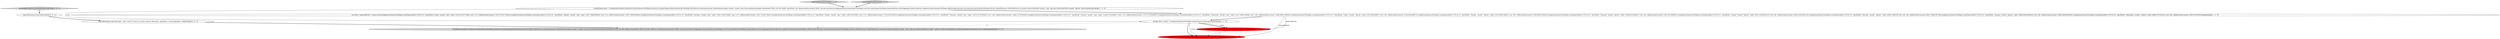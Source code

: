 digraph {
5 [style = filled, label = "TestHelper.assertExpectedObjects(expectedResults,results,\"time-extraction\")@@@6@@@['0', '1', '0']", fillcolor = red, shape = ellipse image = "AAA1AAABBB2BBB"];
1 [style = filled, label = "Iterable<Row> results = GroupByQueryRunnerTestHelper.runQuery(factory,runner,query)@@@5@@@['1', '1', '0']", fillcolor = white, shape = ellipse image = "AAA0AAABBB1BBB"];
6 [style = filled, label = "testGroupByTimeExtraction['0', '1', '0']", fillcolor = lightgray, shape = diamond image = "AAA0AAABBB2BBB"];
7 [style = filled, label = "expectedException.expectMessage(\"'__time' cannot be used as an output name for dimensions, aggregators, or post-aggregators.\")@@@4@@@['0', '0', '1']", fillcolor = white, shape = ellipse image = "AAA0AAABBB3BBB"];
4 [style = filled, label = "List<Row> expectedResults = Arrays.asList(GroupByQueryRunnerTestHelper.createExpectedRow(\"1970-01-01\",\"dayOfWeek\",\"Friday\",\"market\",\"spot\",\"index\",13219.574157714844,\"rows\",117L,\"addRowsIndexConstant\",13337.574157714844),GroupByQueryRunnerTestHelper.createExpectedRow(\"1970-01-01\",\"dayOfWeek\",\"Monday\",\"market\",\"spot\",\"index\",13557.738830566406,\"rows\",117L,\"addRowsIndexConstant\",13675.738830566406),GroupByQueryRunnerTestHelper.createExpectedRow(\"1970-01-01\",\"dayOfWeek\",\"Saturday\",\"market\",\"spot\",\"index\",13493.751281738281,\"rows\",117L,\"addRowsIndexConstant\",13611.751281738281),GroupByQueryRunnerTestHelper.createExpectedRow(\"1970-01-01\",\"dayOfWeek\",\"Sunday\",\"market\",\"spot\",\"index\",13585.541015625,\"rows\",117L,\"addRowsIndexConstant\",13703.541015625),GroupByQueryRunnerTestHelper.createExpectedRow(\"1970-01-01\",\"dayOfWeek\",\"Thursday\",\"market\",\"spot\",\"index\",14279.127197265625,\"rows\",126L,\"addRowsIndexConstant\",14406.127197265625),GroupByQueryRunnerTestHelper.createExpectedRow(\"1970-01-01\",\"dayOfWeek\",\"Tuesday\",\"market\",\"spot\",\"index\",13199.471435546875,\"rows\",117L,\"addRowsIndexConstant\",13317.471435546875),GroupByQueryRunnerTestHelper.createExpectedRow(\"1970-01-01\",\"dayOfWeek\",\"Wednesday\",\"market\",\"spot\",\"index\",14271.368591308594,\"rows\",126L,\"addRowsIndexConstant\",14398.368591308594),GroupByQueryRunnerTestHelper.createExpectedRow(\"1970-01-01\",\"dayOfWeek\",\"Friday\",\"market\",\"upfront\",\"index\",27297.8623046875,\"rows\",26L,\"addRowsIndexConstant\",27324.8623046875),GroupByQueryRunnerTestHelper.createExpectedRow(\"1970-01-01\",\"dayOfWeek\",\"Monday\",\"market\",\"upfront\",\"index\",27619.58447265625,\"rows\",26L,\"addRowsIndexConstant\",27646.58447265625),GroupByQueryRunnerTestHelper.createExpectedRow(\"1970-01-01\",\"dayOfWeek\",\"Saturday\",\"market\",\"upfront\",\"index\",27820.83154296875,\"rows\",26L,\"addRowsIndexConstant\",27847.83154296875),GroupByQueryRunnerTestHelper.createExpectedRow(\"1970-01-01\",\"dayOfWeek\",\"Sunday\",\"market\",\"upfront\",\"index\",24791.223876953125,\"rows\",26L,\"addRowsIndexConstant\",24818.223876953125),GroupByQueryRunnerTestHelper.createExpectedRow(\"1970-01-01\",\"dayOfWeek\",\"Thursday\",\"market\",\"upfront\",\"index\",28562.748901367188,\"rows\",28L,\"addRowsIndexConstant\",28591.748901367188),GroupByQueryRunnerTestHelper.createExpectedRow(\"1970-01-01\",\"dayOfWeek\",\"Tuesday\",\"market\",\"upfront\",\"index\",26968.280639648438,\"rows\",26L,\"addRowsIndexConstant\",26995.280639648438),GroupByQueryRunnerTestHelper.createExpectedRow(\"1970-01-01\",\"dayOfWeek\",\"Wednesday\",\"market\",\"upfront\",\"index\",28985.5751953125,\"rows\",28L,\"addRowsIndexConstant\",29014.5751953125))@@@4@@@['1', '1', '0']", fillcolor = white, shape = ellipse image = "AAA0AAABBB1BBB"];
10 [style = filled, label = "GroupByQuery.builder().setDataSource(QueryRunnerTestHelper.dataSource).setQuerySegmentSpec(QueryRunnerTestHelper.fullOnInterval).setDimensions(new DefaultDimensionSpec(\"market\",\"market\"),new ExtractionDimensionSpec(ColumnHolder.TIME_COLUMN_NAME,ColumnHolder.TIME_COLUMN_NAME,new TimeFormatExtractionFn(\"EEEE\",null,null,null,false))).setAggregatorSpecs(QueryRunnerTestHelper.rowsCount,QueryRunnerTestHelper.indexDoubleSum).setPostAggregatorSpecs(Collections.singletonList(QueryRunnerTestHelper.addRowsIndexConstant)).setGranularity(QueryRunnerTestHelper.allGran).setDimFilter(new OrDimFilter(Arrays.asList(new SelectorDimFilter(\"market\",\"spot\",null),new SelectorDimFilter(\"market\",\"upfront\",null)))).setLimitSpec(new DefaultLimitSpec(ImmutableList.of(),1)).build()@@@5@@@['0', '0', '1']", fillcolor = lightgray, shape = ellipse image = "AAA0AAABBB3BBB"];
0 [style = filled, label = "TestHelper.assertExpectedObjects(expectedResults,results,\"\")@@@6@@@['1', '0', '0']", fillcolor = red, shape = ellipse image = "AAA1AAABBB1BBB"];
8 [style = filled, label = "testGroupByTimeExtractionNamedUnderUnderTime['0', '0', '1']", fillcolor = lightgray, shape = diamond image = "AAA0AAABBB3BBB"];
9 [style = filled, label = "expectedException.expect()@@@3@@@['0', '0', '1']", fillcolor = white, shape = ellipse image = "AAA0AAABBB3BBB"];
3 [style = filled, label = "testGroupByTimeExtraction['1', '0', '0']", fillcolor = lightgray, shape = diamond image = "AAA0AAABBB1BBB"];
2 [style = filled, label = "GroupByQuery query = GroupByQuery.builder().setDataSource(QueryRunnerTestHelper.dataSource).setQuerySegmentSpec(QueryRunnerTestHelper.fullOnInterval).setDimensions(new DefaultDimensionSpec(\"market\",\"market\"),new ExtractionDimensionSpec(ColumnHolder.TIME_COLUMN_NAME,\"dayOfWeek\",new TimeFormatExtractionFn(\"EEEE\",null,null,null,false))).setAggregatorSpecs(QueryRunnerTestHelper.rowsCount,QueryRunnerTestHelper.indexDoubleSum).setPostAggregatorSpecs(Collections.singletonList(QueryRunnerTestHelper.addRowsIndexConstant)).setGranularity(QueryRunnerTestHelper.allGran).setDimFilter(new OrDimFilter(Arrays.asList(new SelectorDimFilter(\"market\",\"spot\",null),new SelectorDimFilter(\"market\",\"upfront\",null)))).build()@@@3@@@['1', '1', '0']", fillcolor = white, shape = ellipse image = "AAA0AAABBB1BBB"];
1->5 [style = bold, label=""];
4->1 [style = bold, label=""];
2->1 [style = solid, label="query"];
1->0 [style = bold, label=""];
1->10 [style = dashed, label="0"];
3->2 [style = bold, label=""];
0->5 [style = dashed, label="0"];
9->7 [style = bold, label=""];
2->4 [style = bold, label=""];
7->10 [style = bold, label=""];
1->0 [style = solid, label="results"];
4->5 [style = solid, label="expectedResults"];
4->0 [style = solid, label="expectedResults"];
1->5 [style = solid, label="results"];
8->9 [style = bold, label=""];
6->2 [style = bold, label=""];
}
